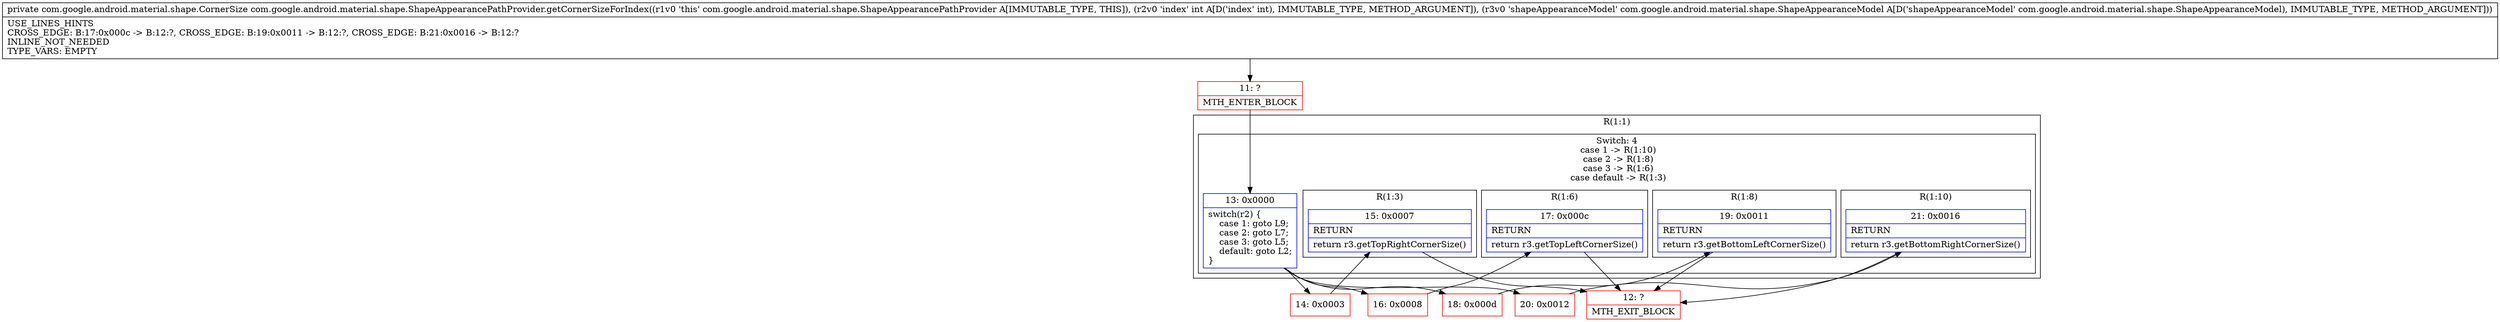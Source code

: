 digraph "CFG forcom.google.android.material.shape.ShapeAppearancePathProvider.getCornerSizeForIndex(ILcom\/google\/android\/material\/shape\/ShapeAppearanceModel;)Lcom\/google\/android\/material\/shape\/CornerSize;" {
subgraph cluster_Region_2064335161 {
label = "R(1:1)";
node [shape=record,color=blue];
subgraph cluster_SwitchRegion_1711624184 {
label = "Switch: 4
 case 1 -> R(1:10)
 case 2 -> R(1:8)
 case 3 -> R(1:6)
 case default -> R(1:3)";
node [shape=record,color=blue];
Node_13 [shape=record,label="{13\:\ 0x0000|switch(r2) \{\l    case 1: goto L9;\l    case 2: goto L7;\l    case 3: goto L5;\l    default: goto L2;\l\}\l}"];
subgraph cluster_Region_1505030965 {
label = "R(1:10)";
node [shape=record,color=blue];
Node_21 [shape=record,label="{21\:\ 0x0016|RETURN\l|return r3.getBottomRightCornerSize()\l}"];
}
subgraph cluster_Region_1565915120 {
label = "R(1:8)";
node [shape=record,color=blue];
Node_19 [shape=record,label="{19\:\ 0x0011|RETURN\l|return r3.getBottomLeftCornerSize()\l}"];
}
subgraph cluster_Region_2096527338 {
label = "R(1:6)";
node [shape=record,color=blue];
Node_17 [shape=record,label="{17\:\ 0x000c|RETURN\l|return r3.getTopLeftCornerSize()\l}"];
}
subgraph cluster_Region_817929475 {
label = "R(1:3)";
node [shape=record,color=blue];
Node_15 [shape=record,label="{15\:\ 0x0007|RETURN\l|return r3.getTopRightCornerSize()\l}"];
}
}
}
Node_11 [shape=record,color=red,label="{11\:\ ?|MTH_ENTER_BLOCK\l}"];
Node_14 [shape=record,color=red,label="{14\:\ 0x0003}"];
Node_12 [shape=record,color=red,label="{12\:\ ?|MTH_EXIT_BLOCK\l}"];
Node_16 [shape=record,color=red,label="{16\:\ 0x0008}"];
Node_18 [shape=record,color=red,label="{18\:\ 0x000d}"];
Node_20 [shape=record,color=red,label="{20\:\ 0x0012}"];
MethodNode[shape=record,label="{private com.google.android.material.shape.CornerSize com.google.android.material.shape.ShapeAppearancePathProvider.getCornerSizeForIndex((r1v0 'this' com.google.android.material.shape.ShapeAppearancePathProvider A[IMMUTABLE_TYPE, THIS]), (r2v0 'index' int A[D('index' int), IMMUTABLE_TYPE, METHOD_ARGUMENT]), (r3v0 'shapeAppearanceModel' com.google.android.material.shape.ShapeAppearanceModel A[D('shapeAppearanceModel' com.google.android.material.shape.ShapeAppearanceModel), IMMUTABLE_TYPE, METHOD_ARGUMENT]))  | USE_LINES_HINTS\lCROSS_EDGE: B:17:0x000c \-\> B:12:?, CROSS_EDGE: B:19:0x0011 \-\> B:12:?, CROSS_EDGE: B:21:0x0016 \-\> B:12:?\lINLINE_NOT_NEEDED\lTYPE_VARS: EMPTY\l}"];
MethodNode -> Node_11;Node_13 -> Node_14;
Node_13 -> Node_16;
Node_13 -> Node_18;
Node_13 -> Node_20;
Node_21 -> Node_12;
Node_19 -> Node_12;
Node_17 -> Node_12;
Node_15 -> Node_12;
Node_11 -> Node_13;
Node_14 -> Node_15;
Node_16 -> Node_17;
Node_18 -> Node_19;
Node_20 -> Node_21;
}

